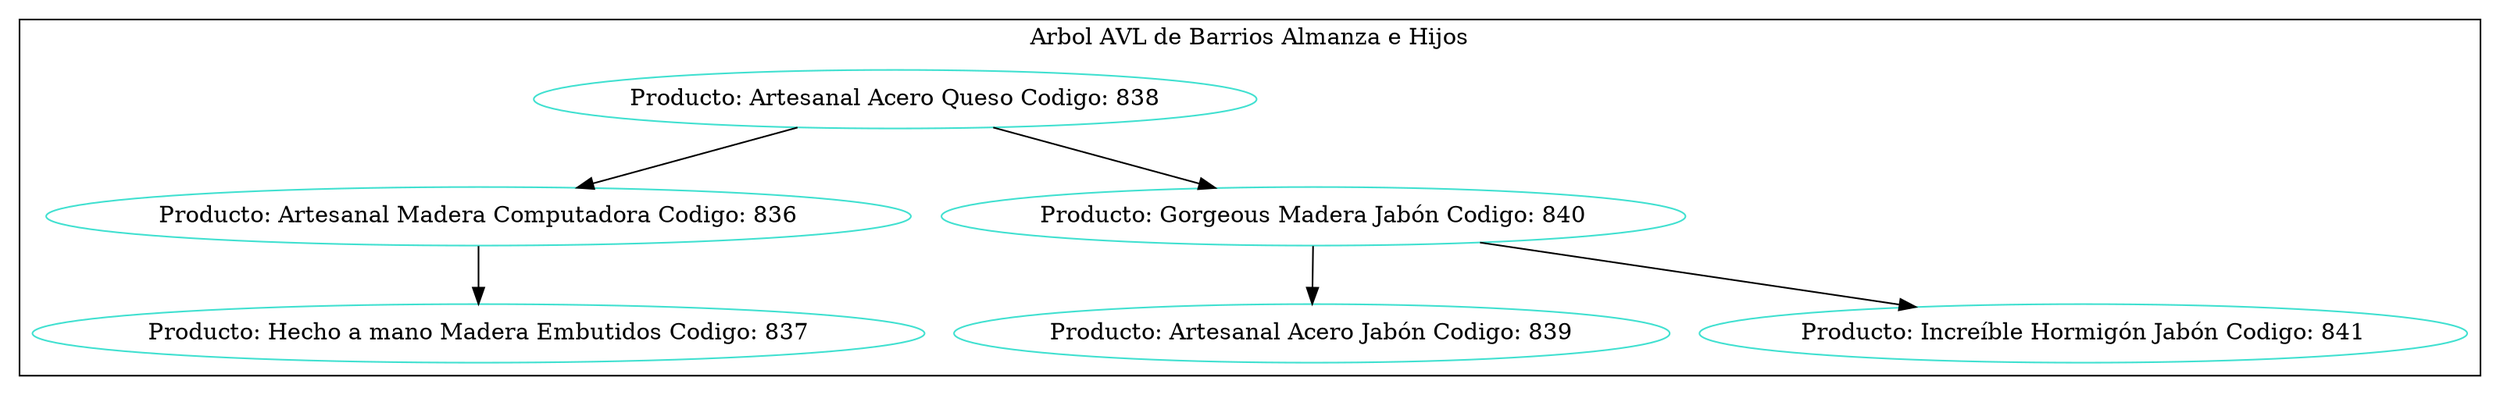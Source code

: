 digraph Hash{
node [color ="turquoise"];
subgraph clusterMarco {label="Arbol AVL de Barrios Almanza e Hijos";color=black;
node[label="Producto: Artesanal Acero Queso Codigo: 838"]838;
node[label="Producto: Artesanal Madera Computadora Codigo: 836"]836;
node[label="Producto: Hecho a mano Madera Embutidos Codigo: 837"]837;
node[label="Producto: Gorgeous Madera Jabón Codigo: 840"]840;
node[label="Producto: Artesanal Acero Jabón Codigo: 839"]839;
node[label="Producto: Increíble Hormigón Jabón Codigo: 841"]841;
836->837;
838->836;
840->839;
840->841;
838->840;
}
}